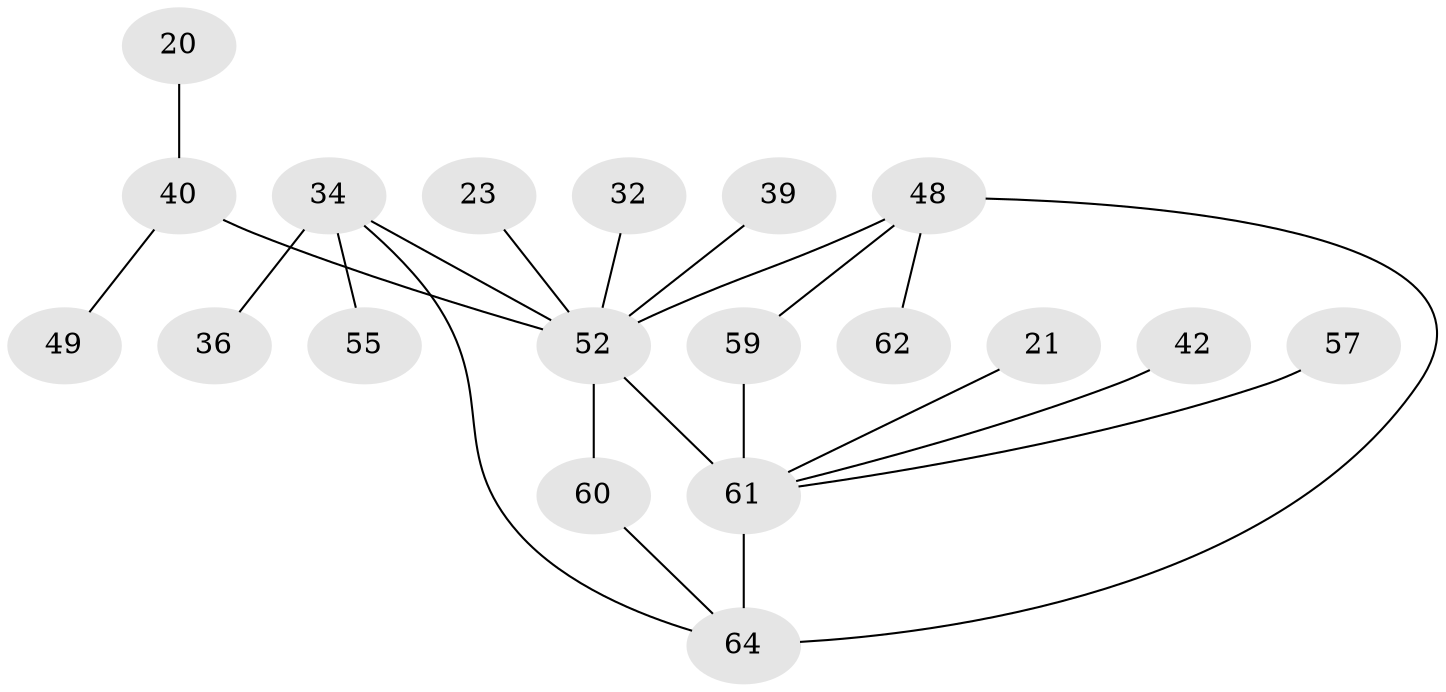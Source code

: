 // original degree distribution, {6: 0.09375, 10: 0.015625, 4: 0.0625, 7: 0.046875, 12: 0.015625, 3: 0.0625, 2: 0.203125, 1: 0.484375, 8: 0.015625}
// Generated by graph-tools (version 1.1) at 2025/51/03/04/25 21:51:49]
// undirected, 19 vertices, 22 edges
graph export_dot {
graph [start="1"]
  node [color=gray90,style=filled];
  20;
  21;
  23;
  32;
  34 [super="+15+31"];
  36;
  39;
  40 [super="+17"];
  42;
  48 [super="+3+12+33+4+47"];
  49;
  52 [super="+50+25+2"];
  55;
  57;
  59 [super="+53"];
  60 [super="+41"];
  61 [super="+54+51"];
  62;
  64 [super="+26+29+30+44+45+46+56+58+63"];
  20 -- 40;
  21 -- 61;
  23 -- 52;
  32 -- 52;
  34 -- 36;
  34 -- 55;
  34 -- 52 [weight=4];
  34 -- 64;
  39 -- 52;
  40 -- 49;
  40 -- 52 [weight=3];
  42 -- 61;
  48 -- 52 [weight=6];
  48 -- 64 [weight=2];
  48 -- 59;
  48 -- 62;
  52 -- 61 [weight=5];
  52 -- 60;
  57 -- 61;
  59 -- 61;
  60 -- 64;
  61 -- 64 [weight=3];
}
